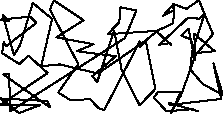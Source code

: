 unitsize(0.001cm);
// 44205.5
draw((3477,949)--(3364,1498));
draw((3364,1498)--(3239,1376));
draw((3239,1376)--(3404,1307));
draw((3404,1307)--(3423,1241));
draw((3423,1241)--(3479,1023));
draw((3479,1023)--(3796,1401));
draw((3796,1401)--(3702,1624));
draw((3702,1624)--(3548,1999));
draw((3548,1999)--(3326,1846));
draw((3326,1846)--(3083,1938));
draw((3083,1938)--(3105,1823));
draw((3105,1823)--(2916,1724));
draw((2916,1724)--(3104,1931));
draw((3104,1931)--(3098,1594));
draw((3098,1594)--(2835,1472));
draw((2835,1472)--(2643,1320));
draw((2643,1320)--(2503,1172));
draw((2503,1172)--(2502,1274));
draw((2502,1274)--(1878,59));
draw((1878,59)--(1782,93));
draw((1782,93)--(1628,253));
draw((1628,253)--(1280,237));
draw((1280,237)--(1067,371));
draw((1067,371)--(1419,872));
draw((1419,872)--(920,1835));
draw((920,1835)--(989,1997));
draw((989,1997)--(1513,1646));
draw((1513,1646)--(1034,1344));
draw((1034,1344)--(1689,1223));
draw((1689,1223)--(1398,1100));
draw((1398,1100)--(2081,1011));
draw((2081,1011)--(1668,658));
draw((1668,658)--(1754,559));
draw((1754,559)--(2053,1461));
draw((2053,1461)--(2186,766));
draw((2186,766)--(2502,146));
draw((2502,146)--(2779,435));
draw((2779,435)--(2609,1286));
draw((2609,1286)--(1806,733));
draw((1806,733)--(1741,712));
draw((1741,712)--(1086,868));
draw((1086,868)--(765,833));
draw((765,833)--(958,1670));
draw((958,1670)--(739,1850));
draw((739,1850)--(618,1953));
draw((618,1953)--(397,1217));
draw((397,1217)--(285,1029));
draw((285,1029)--(91,1732));
draw((91,1732)--(198,1632));
draw((198,1632)--(53,1657));
draw((53,1657)--(571,1711));
draw((571,1711)--(678,1599));
draw((678,1599)--(144,1185));
draw((144,1185)--(106,1267));
draw((106,1267)--(78,1066));
draw((78,1066)--(382,872));
draw((382,872)--(538,1023));
draw((538,1023)--(878,715));
draw((878,715)--(48,154));
draw((48,154)--(741,146));
draw((741,146)--(640,110));
draw((640,110)--(374,9));
draw((374,9)--(48,267));
draw((48,267)--(876,220));
draw((876,220)--(923,108));
draw((923,108)--(96,691));
draw((96,691)--(201,693));
draw((201,693)--(217,38));
draw((217,38)--(2243,1332));
draw((2243,1332)--(2445,1820));
draw((2445,1820)--(2164,1874));
draw((2164,1874)--(2143,1611));
draw((2143,1611)--(1937,1400));
draw((1937,1400)--(2790,1457));
draw((2790,1457)--(3061,1211));
draw((3061,1211)--(3029,1242));
draw((3029,1242)--(2849,1214));
draw((2849,1214)--(3359,1693));
draw((3359,1693)--(3551,1673));
draw((3551,1673)--(3646,1758));
draw((3646,1758)--(3430,1088));
draw((3430,1088)--(3393,782));
draw((3393,782)--(3613,523));
draw((3613,523)--(3972,329));
draw((3972,329)--(3803,886));
draw((3803,886)--(3941,258));
draw((3941,258)--(3035,152));
draw((3035,152)--(3019,189));
draw((3019,189)--(3527,41));
draw((3527,41)--(3431,78));
draw((3431,78)--(2977,39));
draw((2977,39)--(2753,283));
draw((2753,283)--(2823,376));
draw((2823,376)--(3230,380));
draw((3230,380)--(3048,1));
draw((3048,1)--(3232,324));
draw((3232,324)--(3502,1067));
draw((3502,1067)--(3825,1101));
draw((3825,1101)--(3468,1404));
draw((3468,1404)--(3477,949));
